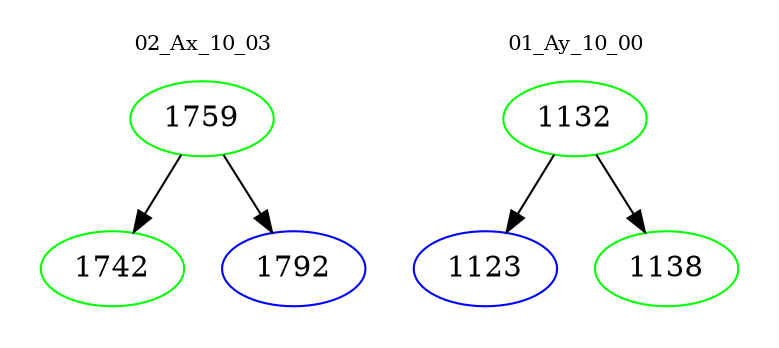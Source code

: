 digraph{
subgraph cluster_0 {
color = white
label = "02_Ax_10_03";
fontsize=10;
T0_1759 [label="1759", color="green"]
T0_1759 -> T0_1742 [color="black"]
T0_1742 [label="1742", color="green"]
T0_1759 -> T0_1792 [color="black"]
T0_1792 [label="1792", color="blue"]
}
subgraph cluster_1 {
color = white
label = "01_Ay_10_00";
fontsize=10;
T1_1132 [label="1132", color="green"]
T1_1132 -> T1_1123 [color="black"]
T1_1123 [label="1123", color="blue"]
T1_1132 -> T1_1138 [color="black"]
T1_1138 [label="1138", color="green"]
}
}
